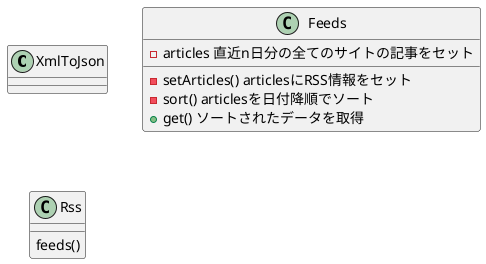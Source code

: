 @startuml

class XmlToJson

class Feeds{
    -articles 直近n日分の全てのサイトの記事をセット
    -setArticles() articlesにRSS情報をセット
    -sort() articlesを日付降順でソート
    +get() ソートされたデータを取得 
}

class Rss{
    feeds()
}



@enduml